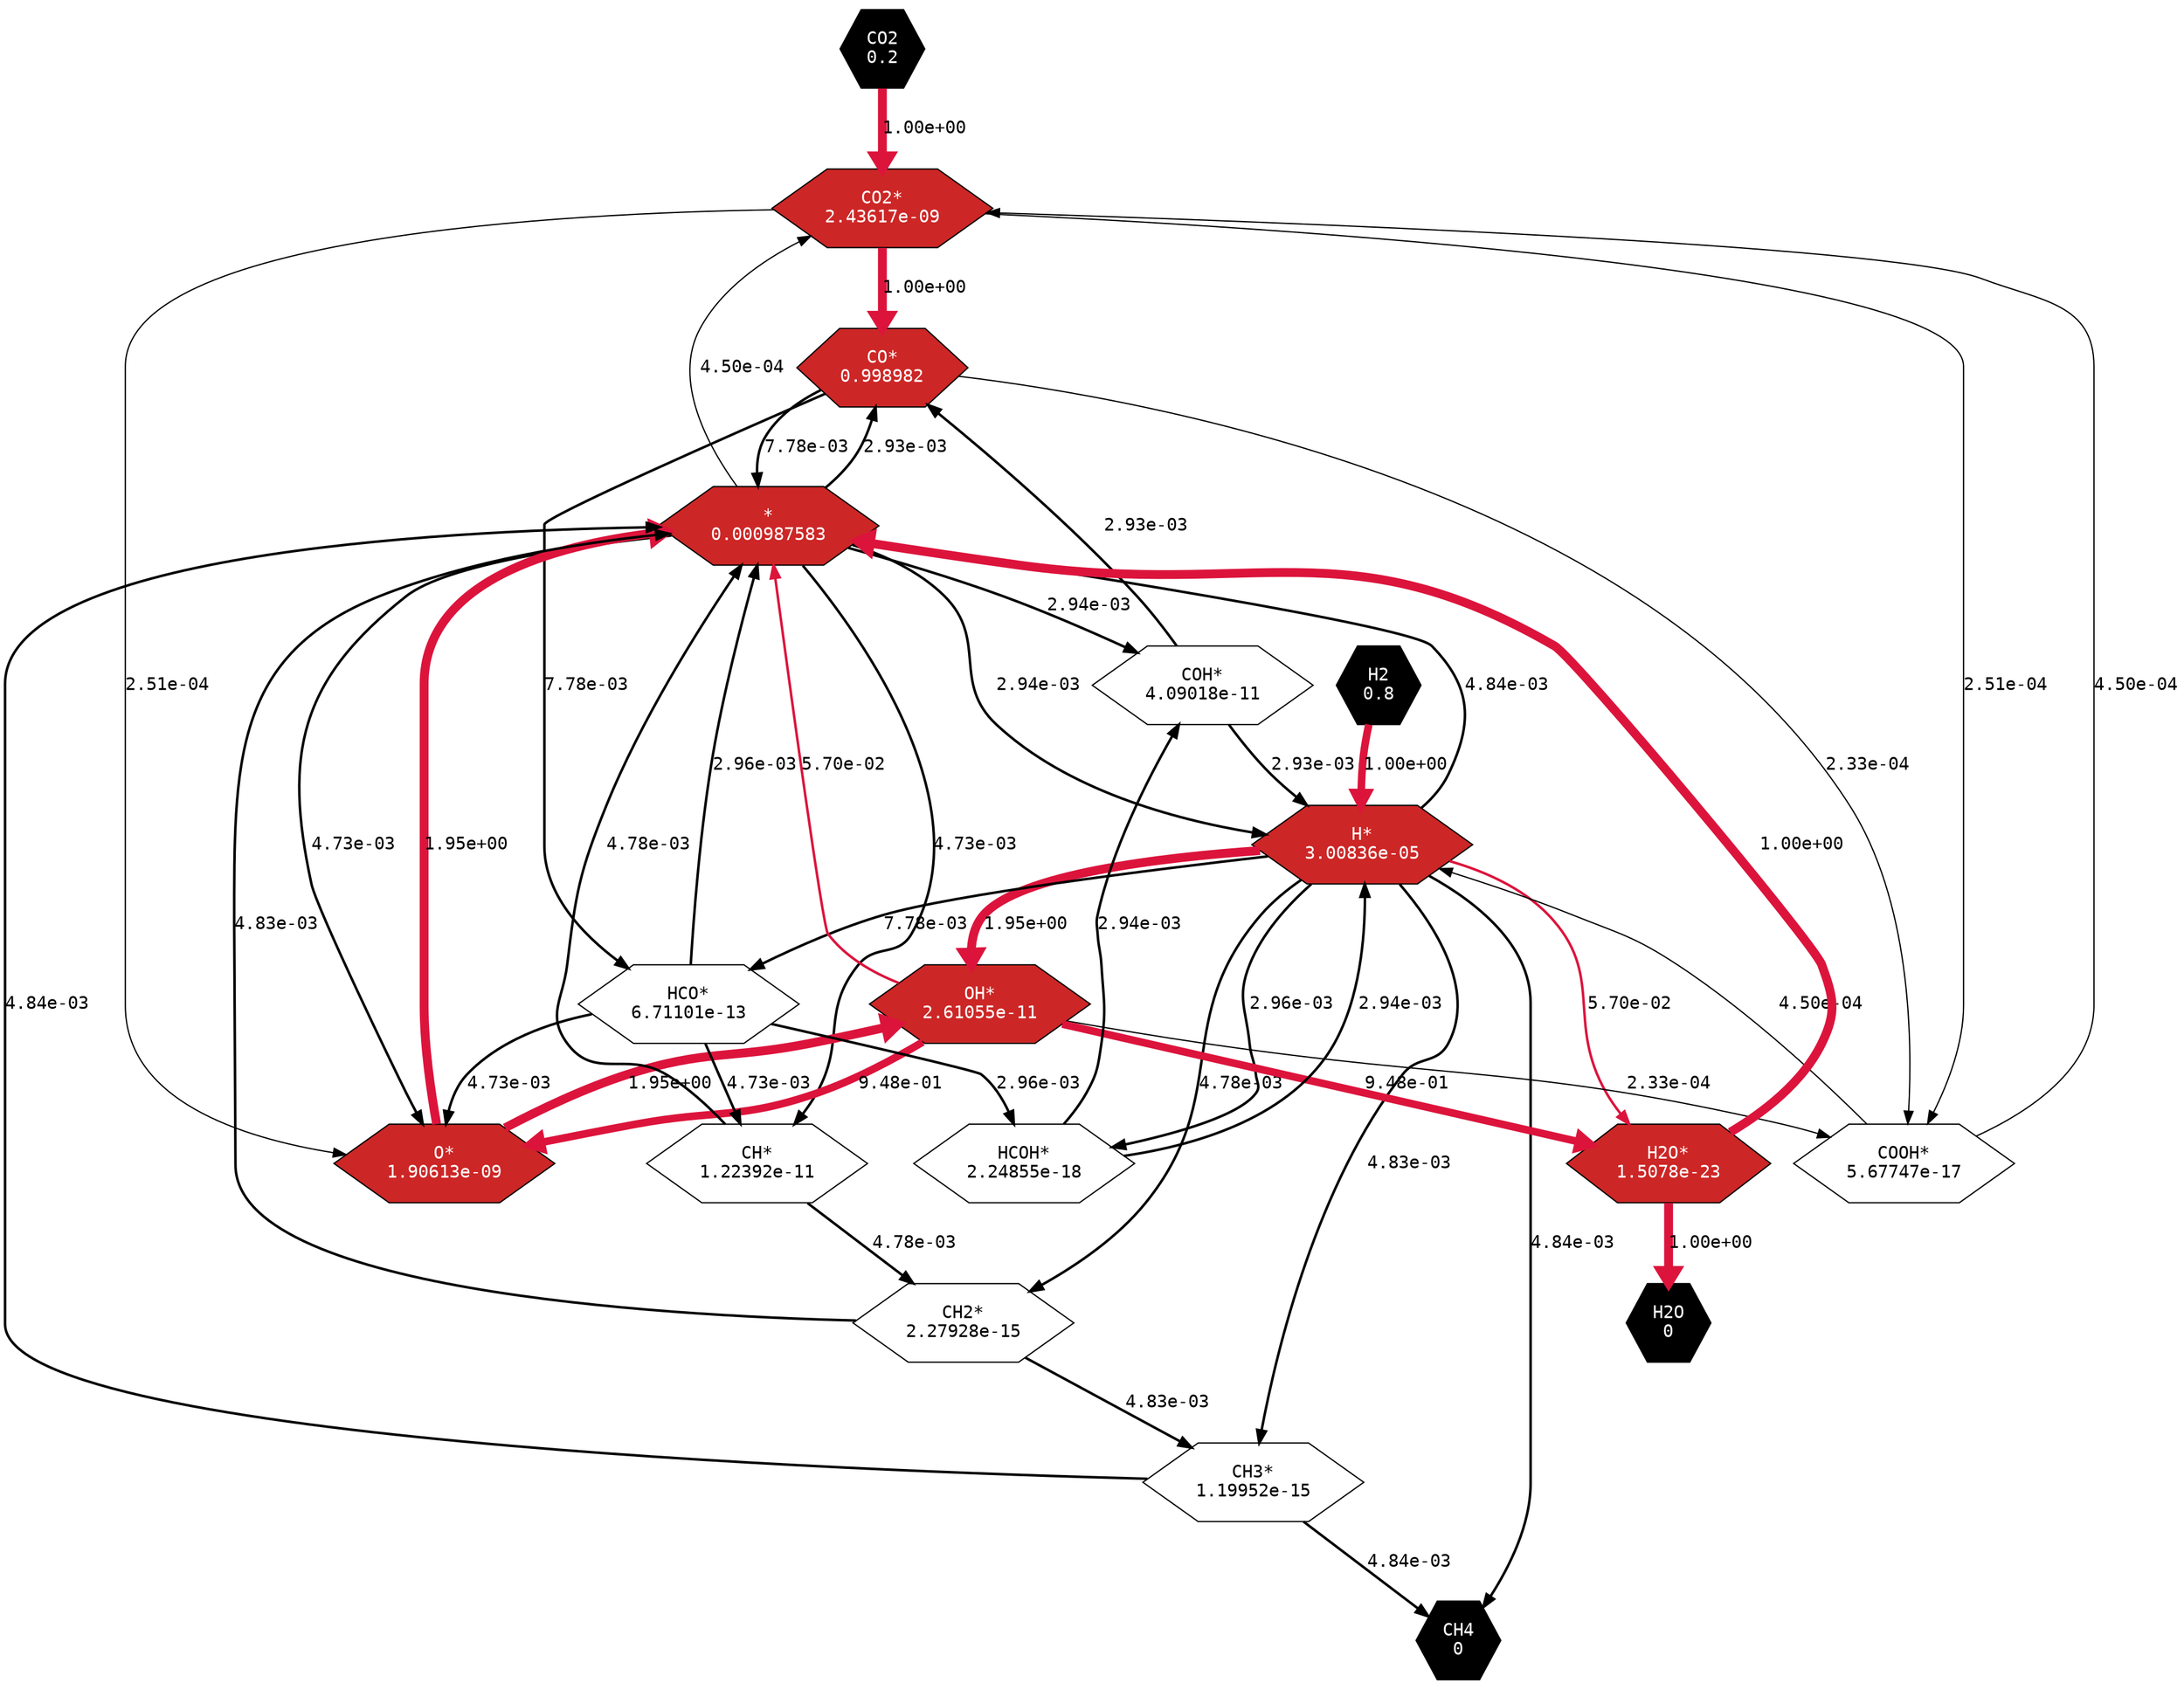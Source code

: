 strict digraph G {
	layout=dot
	rotate=0
	ratio=1
	rankdir=TB
	root=CO2
	"CO2" -> "CO2*" [label="1.00e+00",fontname="monospace",penwidth=7,color=crimson];
	"*" -> "CO2*" [label="1.00e+00",fontname="monospace",penwidth=7,color=crimson];
	"H2" -> "H*" [label="1.00e+00",fontname="monospace",penwidth=6,color=crimson];
	"*" -> "H*" [label="1.00e+00",fontname="monospace",penwidth=6,color=crimson];
	"CO2*" -> "CO*" [label="1.00e+00",fontname="monospace",penwidth=7,color=crimson];
	"CO2*" -> "O*" [label="1.00e+00",fontname="monospace",penwidth=7,color=crimson];
	"*" -> "CO*" [label="1.00e+00",fontname="monospace",penwidth=7,color=crimson];
	"*" -> "O*" [label="1.00e+00",fontname="monospace",penwidth=7,color=crimson];
	"COOH*" -> "CO2*" [label="4.50e-04",fontname="monospace",penwidth=1,color=black];
	"*" -> "CO2*" [label="4.50e-04",fontname="monospace",penwidth=1,color=black];
	"COOH*" -> "H*" [label="4.50e-04",fontname="monospace",penwidth=1,color=black];
	"*" -> "H*" [label="4.50e-04",fontname="monospace",penwidth=1,color=black];
	"CO2*" -> "COOH*" [label="2.51e-04",fontname="monospace",penwidth=1,color=black];
	"CO2*" -> "O*" [label="2.51e-04",fontname="monospace",penwidth=1,color=black];
	"OH*" -> "COOH*" [label="2.51e-04",fontname="monospace",penwidth=1,color=black];
	"OH*" -> "O*" [label="2.51e-04",fontname="monospace",penwidth=1,color=black];
	"CO*" -> "COOH*" [label="2.33e-04",fontname="monospace",penwidth=1,color=black];
	"OH*" -> "COOH*" [label="2.33e-04",fontname="monospace",penwidth=1,color=black];
	"CO*" -> "*" [label="2.33e-04",fontname="monospace",penwidth=1,color=black];
	"OH*" -> "*" [label="2.33e-04",fontname="monospace",penwidth=1,color=black];
	"CO*" -> "HCO*" [label="7.78e-03",fontname="monospace",penwidth=2,color=black];
	"H*" -> "HCO*" [label="7.78e-03",fontname="monospace",penwidth=2,color=black];
	"CO*" -> "*" [label="7.78e-03",fontname="monospace",penwidth=2,color=black];
	"H*" -> "*" [label="7.78e-03",fontname="monospace",penwidth=2,color=black];
	"HCO*" -> "CH*" [label="4.73e-03",fontname="monospace",penwidth=2,color=black];
	"HCO*" -> "O*" [label="4.73e-03",fontname="monospace",penwidth=2,color=black];
	"*" -> "CH*" [label="4.73e-03",fontname="monospace",penwidth=2,color=black];
	"*" -> "O*" [label="4.73e-03",fontname="monospace",penwidth=2,color=black];
	"COH*" -> "CO*" [label="2.93e-03",fontname="monospace",penwidth=2,color=black];
	"COH*" -> "H*" [label="2.93e-03",fontname="monospace",penwidth=2,color=black];
	"*" -> "CO*" [label="2.93e-03",fontname="monospace",penwidth=2,color=black];
	"*" -> "H*" [label="2.93e-03",fontname="monospace",penwidth=2,color=black];
	"CH*" -> "CH2*" [label="4.78e-03",fontname="monospace",penwidth=2,color=black];
	"CH*" -> "*" [label="4.78e-03",fontname="monospace",penwidth=2,color=black];
	"H*" -> "CH2*" [label="4.78e-03",fontname="monospace",penwidth=2,color=black];
	"H*" -> "*" [label="4.78e-03",fontname="monospace",penwidth=2,color=black];
	"CH2*" -> "CH3*" [label="4.83e-03",fontname="monospace",penwidth=2,color=black];
	"CH2*" -> "*" [label="4.83e-03",fontname="monospace",penwidth=2,color=black];
	"H*" -> "CH3*" [label="4.83e-03",fontname="monospace",penwidth=2,color=black];
	"H*" -> "*" [label="4.83e-03",fontname="monospace",penwidth=2,color=black];
	"HCO*" -> "HCOH*" [label="2.96e-03",fontname="monospace",penwidth=2,color=black];
	"HCO*" -> "*" [label="2.96e-03",fontname="monospace",penwidth=2,color=black];
	"H*" -> "HCOH*" [label="2.96e-03",fontname="monospace",penwidth=2,color=black];
	"H*" -> "*" [label="2.96e-03",fontname="monospace",penwidth=2,color=black];
	"HCOH*" -> "COH*" [label="2.94e-03",fontname="monospace",penwidth=2,color=black];
	"*" -> "COH*" [label="2.94e-03",fontname="monospace",penwidth=2,color=black];
	"HCOH*" -> "H*" [label="2.94e-03",fontname="monospace",penwidth=2,color=black];
	"*" -> "H*" [label="2.94e-03",fontname="monospace",penwidth=2,color=black];
	"O*" -> "OH*" [label="1.95e+00",fontname="monospace",penwidth=7,color=crimson];
	"O*" -> "*" [label="1.95e+00",fontname="monospace",penwidth=7,color=crimson];
	"H*" -> "OH*" [label="1.95e+00",fontname="monospace",penwidth=7,color=crimson];
	"H*" -> "*" [label="1.95e+00",fontname="monospace",penwidth=7,color=crimson];
	"OH*" -> "H2O*" [label="5.70e-02",fontname="monospace",penwidth=2,color=crimson];
	"OH*" -> "*" [label="5.70e-02",fontname="monospace",penwidth=2,color=crimson];
	"H*" -> "H2O*" [label="5.70e-02",fontname="monospace",penwidth=2,color=crimson];
	"H*" -> "*" [label="5.70e-02",fontname="monospace",penwidth=2,color=crimson];
	"OH*" -> "O*" [label="9.48e-01",fontname="monospace",penwidth=6,color=crimson];
	"OH*" -> "H2O*" [label="9.48e-01",fontname="monospace",penwidth=6,color=crimson];
	"OH*" -> "O*" [label="9.48e-01",fontname="monospace",penwidth=6,color=crimson];
	"OH*" -> "H2O*" [label="9.48e-01",fontname="monospace",penwidth=6,color=crimson];
	"H2O*" -> "H2O" [label="1.00e+00",fontname="monospace",penwidth=7,color=crimson];
	"H2O*" -> "*" [label="1.00e+00",fontname="monospace",penwidth=7,color=crimson];
	"CH3*" -> "CH4" [label="4.84e-03",fontname="monospace",penwidth=2,color=black];
	"H*" -> "CH4" [label="4.84e-03",fontname="monospace",penwidth=2,color=black];
	"CH3*" -> "*" [label="4.84e-03",fontname="monospace",penwidth=2,color=black];
	"H*" -> "*" [label="4.84e-03",fontname="monospace",penwidth=2,color=black];
	"CH4"[fontname="monospace",shape=hexagon,label="CH4\n0",fillcolor=black,style=filled,fontcolor=white];
	"H2O"[fontname="monospace",shape=hexagon,label="H2O\n0",fillcolor=black,style=filled,fontcolor=white];
	"HCOH*"[fontname="monospace",shape=hexagon,label="HCOH*\n2.24855e-18"];
	"H*"[fontname="monospace",shape=hexagon,label="H*\n3.00836e-05",fillcolor=firebrick3,style=filled,fontcolor=white];
	"*"[fontname="monospace",shape=hexagon,label="*\n0.000987583",fillcolor=firebrick3,style=filled,fontcolor=white];
	"CH3*"[fontname="monospace",shape=hexagon,label="CH3*\n1.19952e-15"];
	"COOH*"[fontname="monospace",shape=hexagon,label="COOH*\n5.67747e-17"];
	"OH*"[fontname="monospace",shape=hexagon,label="OH*\n2.61055e-11",fillcolor=firebrick3,style=filled,fontcolor=white];
	"H2"[fontname="monospace",shape=hexagon,label="H2\n0.8",fillcolor=black,style=filled,fontcolor=white];
	"CH*"[fontname="monospace",shape=hexagon,label="CH*\n1.22392e-11"];
	"O*"[fontname="monospace",shape=hexagon,label="O*\n1.90613e-09",fillcolor=firebrick3,style=filled,fontcolor=white];
	"CO2*"[fontname="monospace",shape=hexagon,label="CO2*\n2.43617e-09",fillcolor=firebrick3,style=filled,fontcolor=white];
	"COH*"[fontname="monospace",shape=hexagon,label="COH*\n4.09018e-11"];
	"H2O*"[fontname="monospace",shape=hexagon,label="H2O*\n1.5078e-23",fillcolor=firebrick3,style=filled,fontcolor=white];
	"HCO*"[fontname="monospace",shape=hexagon,label="HCO*\n6.71101e-13"];
	"CO2"[fontname="monospace",shape=hexagon,label="CO2\n0.2",fillcolor=black,style=filled,fontcolor=white];
	"CO*"[fontname="monospace",shape=hexagon,label="CO*\n0.998982",fillcolor=firebrick3,style=filled,fontcolor=white];
	"CH2*"[fontname="monospace",shape=hexagon,label="CH2*\n2.27928e-15"];
}
